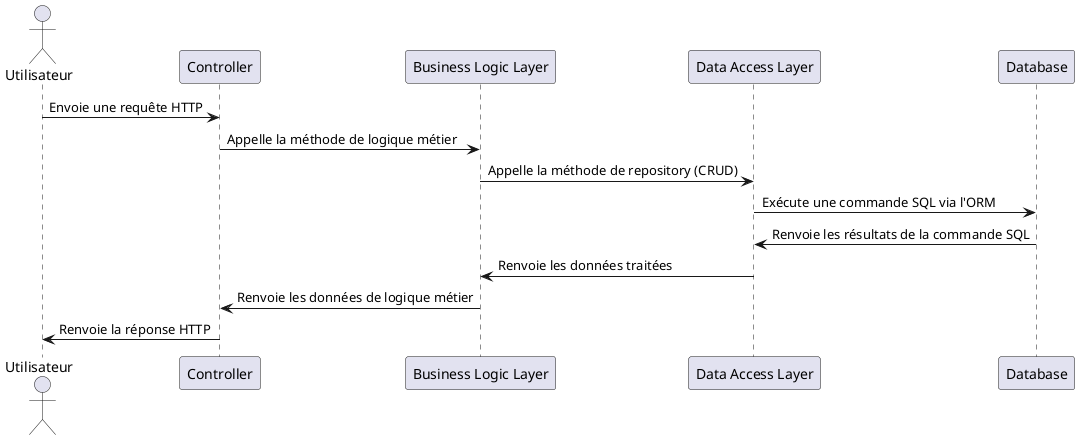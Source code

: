 @startuml
actor Utilisateur
participant "Controller" as C
participant "Business Logic Layer" as BLL
participant "Data Access Layer" as DAL
participant "Database" as DB

Utilisateur -> C: Envoie une requête HTTP
C -> BLL: Appelle la méthode de logique métier
BLL -> DAL: Appelle la méthode de repository (CRUD)
DAL -> DB: Exécute une commande SQL via l'ORM
DB -> DAL: Renvoie les résultats de la commande SQL
DAL -> BLL: Renvoie les données traitées
BLL -> C: Renvoie les données de logique métier
C -> Utilisateur: Renvoie la réponse HTTP
@enduml
